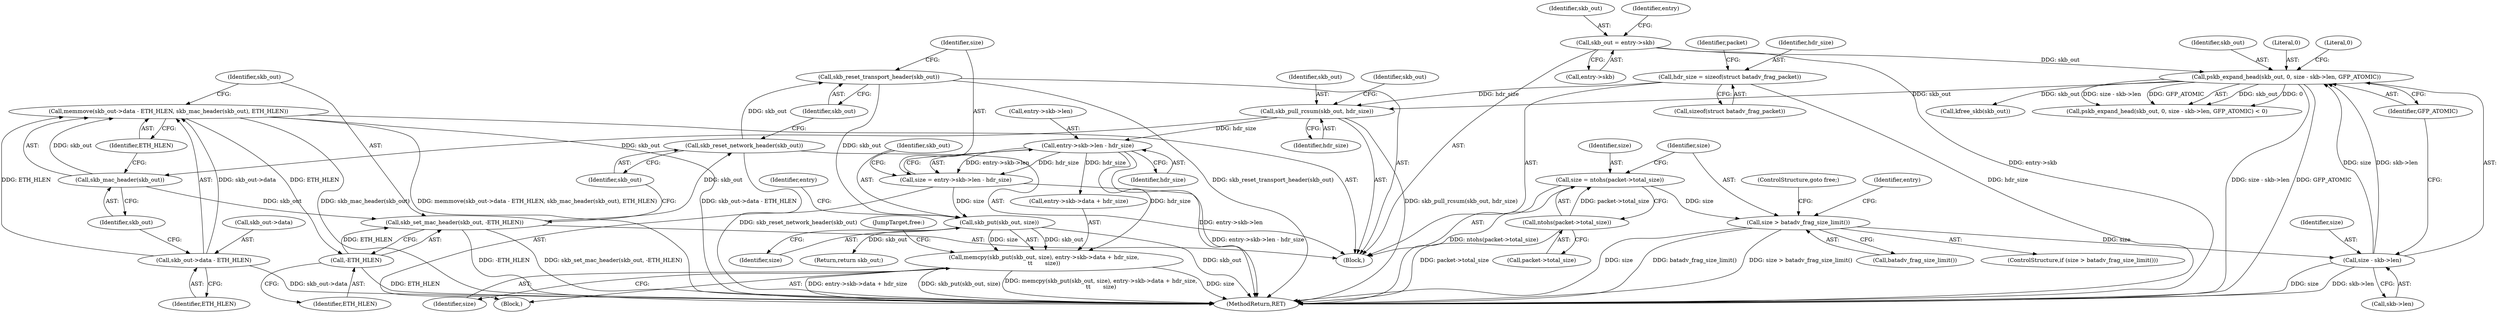digraph "1_linux_5b6698b0e4a37053de35cc24ee695b98a7eb712b@API" {
"1000201" [label="(Call,memcpy(skb_put(skb_out, size), entry->skb->data + hdr_size,\n\t\t       size))"];
"1000202" [label="(Call,skb_put(skb_out, size))"];
"1000189" [label="(Call,skb_reset_transport_header(skb_out))"];
"1000187" [label="(Call,skb_reset_network_header(skb_out))"];
"1000183" [label="(Call,skb_set_mac_header(skb_out, -ETH_HLEN))"];
"1000180" [label="(Call,skb_mac_header(skb_out))"];
"1000171" [label="(Call,skb_pull_rcsum(skb_out, hdr_size))"];
"1000154" [label="(Call,pskb_expand_head(skb_out, 0, size - skb->len, GFP_ATOMIC))"];
"1000145" [label="(Call,skb_out = entry->skb)"];
"1000157" [label="(Call,size - skb->len)"];
"1000136" [label="(Call,size > batadv_frag_size_limit())"];
"1000129" [label="(Call,size = ntohs(packet->total_size))"];
"1000131" [label="(Call,ntohs(packet->total_size))"];
"1000118" [label="(Call,hdr_size = sizeof(struct batadv_frag_packet))"];
"1000185" [label="(Call,-ETH_HLEN)"];
"1000174" [label="(Call,memmove(skb_out->data - ETH_HLEN, skb_mac_header(skb_out), ETH_HLEN))"];
"1000175" [label="(Call,skb_out->data - ETH_HLEN)"];
"1000192" [label="(Call,size = entry->skb->len - hdr_size)"];
"1000194" [label="(Call,entry->skb->len - hdr_size)"];
"1000205" [label="(Call,entry->skb->data + hdr_size)"];
"1000109" [label="(Block,)"];
"1000131" [label="(Call,ntohs(packet->total_size))"];
"1000203" [label="(Identifier,skb_out)"];
"1000182" [label="(Identifier,ETH_HLEN)"];
"1000174" [label="(Call,memmove(skb_out->data - ETH_HLEN, skb_mac_header(skb_out), ETH_HLEN))"];
"1000136" [label="(Call,size > batadv_frag_size_limit())"];
"1000200" [label="(Identifier,hdr_size)"];
"1000155" [label="(Identifier,skb_out)"];
"1000119" [label="(Identifier,hdr_size)"];
"1000216" [label="(Return,return skb_out;)"];
"1000195" [label="(Call,entry->skb->len)"];
"1000146" [label="(Identifier,skb_out)"];
"1000138" [label="(Call,batadv_frag_size_limit())"];
"1000181" [label="(Identifier,skb_out)"];
"1000204" [label="(Identifier,size)"];
"1000175" [label="(Call,skb_out->data - ETH_HLEN)"];
"1000139" [label="(ControlStructure,goto free;)"];
"1000173" [label="(Identifier,hdr_size)"];
"1000213" [label="(JumpTarget,free:)"];
"1000186" [label="(Identifier,ETH_HLEN)"];
"1000188" [label="(Identifier,skb_out)"];
"1000192" [label="(Call,size = entry->skb->len - hdr_size)"];
"1000177" [label="(Identifier,skb_out)"];
"1000201" [label="(Call,memcpy(skb_put(skb_out, size), entry->skb->data + hdr_size,\n\t\t       size))"];
"1000171" [label="(Call,skb_pull_rcsum(skb_out, hdr_size))"];
"1000180" [label="(Call,skb_mac_header(skb_out))"];
"1000129" [label="(Call,size = ntohs(packet->total_size))"];
"1000176" [label="(Call,skb_out->data)"];
"1000165" [label="(Call,kfree_skb(skb_out))"];
"1000137" [label="(Identifier,size)"];
"1000153" [label="(Call,pskb_expand_head(skb_out, 0, size - skb->len, GFP_ATOMIC) < 0)"];
"1000189" [label="(Call,skb_reset_transport_header(skb_out))"];
"1000118" [label="(Call,hdr_size = sizeof(struct batadv_frag_packet))"];
"1000212" [label="(Identifier,size)"];
"1000184" [label="(Identifier,skb_out)"];
"1000156" [label="(Literal,0)"];
"1000193" [label="(Identifier,size)"];
"1000143" [label="(Identifier,entry)"];
"1000157" [label="(Call,size - skb->len)"];
"1000130" [label="(Identifier,size)"];
"1000158" [label="(Identifier,size)"];
"1000172" [label="(Identifier,skb_out)"];
"1000132" [label="(Call,packet->total_size)"];
"1000202" [label="(Call,skb_put(skb_out, size))"];
"1000187" [label="(Call,skb_reset_network_header(skb_out))"];
"1000163" [label="(Literal,0)"];
"1000218" [label="(MethodReturn,RET)"];
"1000151" [label="(Identifier,entry)"];
"1000154" [label="(Call,pskb_expand_head(skb_out, 0, size - skb->len, GFP_ATOMIC))"];
"1000147" [label="(Call,entry->skb)"];
"1000159" [label="(Call,skb->len)"];
"1000162" [label="(Identifier,GFP_ATOMIC)"];
"1000208" [label="(Identifier,entry)"];
"1000185" [label="(Call,-ETH_HLEN)"];
"1000135" [label="(ControlStructure,if (size > batadv_frag_size_limit()))"];
"1000179" [label="(Identifier,ETH_HLEN)"];
"1000190" [label="(Identifier,skb_out)"];
"1000194" [label="(Call,entry->skb->len - hdr_size)"];
"1000120" [label="(Call,sizeof(struct batadv_frag_packet))"];
"1000191" [label="(Block,)"];
"1000123" [label="(Identifier,packet)"];
"1000183" [label="(Call,skb_set_mac_header(skb_out, -ETH_HLEN))"];
"1000145" [label="(Call,skb_out = entry->skb)"];
"1000201" -> "1000191"  [label="AST: "];
"1000201" -> "1000212"  [label="CFG: "];
"1000202" -> "1000201"  [label="AST: "];
"1000205" -> "1000201"  [label="AST: "];
"1000212" -> "1000201"  [label="AST: "];
"1000213" -> "1000201"  [label="CFG: "];
"1000201" -> "1000218"  [label="DDG: memcpy(skb_put(skb_out, size), entry->skb->data + hdr_size,\n\t\t       size)"];
"1000201" -> "1000218"  [label="DDG: size"];
"1000201" -> "1000218"  [label="DDG: entry->skb->data + hdr_size"];
"1000201" -> "1000218"  [label="DDG: skb_put(skb_out, size)"];
"1000202" -> "1000201"  [label="DDG: skb_out"];
"1000202" -> "1000201"  [label="DDG: size"];
"1000194" -> "1000201"  [label="DDG: hdr_size"];
"1000202" -> "1000204"  [label="CFG: "];
"1000203" -> "1000202"  [label="AST: "];
"1000204" -> "1000202"  [label="AST: "];
"1000208" -> "1000202"  [label="CFG: "];
"1000202" -> "1000218"  [label="DDG: skb_out"];
"1000189" -> "1000202"  [label="DDG: skb_out"];
"1000192" -> "1000202"  [label="DDG: size"];
"1000202" -> "1000216"  [label="DDG: skb_out"];
"1000189" -> "1000109"  [label="AST: "];
"1000189" -> "1000190"  [label="CFG: "];
"1000190" -> "1000189"  [label="AST: "];
"1000193" -> "1000189"  [label="CFG: "];
"1000189" -> "1000218"  [label="DDG: skb_reset_transport_header(skb_out)"];
"1000187" -> "1000189"  [label="DDG: skb_out"];
"1000187" -> "1000109"  [label="AST: "];
"1000187" -> "1000188"  [label="CFG: "];
"1000188" -> "1000187"  [label="AST: "];
"1000190" -> "1000187"  [label="CFG: "];
"1000187" -> "1000218"  [label="DDG: skb_reset_network_header(skb_out)"];
"1000183" -> "1000187"  [label="DDG: skb_out"];
"1000183" -> "1000109"  [label="AST: "];
"1000183" -> "1000185"  [label="CFG: "];
"1000184" -> "1000183"  [label="AST: "];
"1000185" -> "1000183"  [label="AST: "];
"1000188" -> "1000183"  [label="CFG: "];
"1000183" -> "1000218"  [label="DDG: -ETH_HLEN"];
"1000183" -> "1000218"  [label="DDG: skb_set_mac_header(skb_out, -ETH_HLEN)"];
"1000180" -> "1000183"  [label="DDG: skb_out"];
"1000185" -> "1000183"  [label="DDG: ETH_HLEN"];
"1000180" -> "1000174"  [label="AST: "];
"1000180" -> "1000181"  [label="CFG: "];
"1000181" -> "1000180"  [label="AST: "];
"1000182" -> "1000180"  [label="CFG: "];
"1000180" -> "1000174"  [label="DDG: skb_out"];
"1000171" -> "1000180"  [label="DDG: skb_out"];
"1000171" -> "1000109"  [label="AST: "];
"1000171" -> "1000173"  [label="CFG: "];
"1000172" -> "1000171"  [label="AST: "];
"1000173" -> "1000171"  [label="AST: "];
"1000177" -> "1000171"  [label="CFG: "];
"1000171" -> "1000218"  [label="DDG: skb_pull_rcsum(skb_out, hdr_size)"];
"1000154" -> "1000171"  [label="DDG: skb_out"];
"1000118" -> "1000171"  [label="DDG: hdr_size"];
"1000171" -> "1000194"  [label="DDG: hdr_size"];
"1000154" -> "1000153"  [label="AST: "];
"1000154" -> "1000162"  [label="CFG: "];
"1000155" -> "1000154"  [label="AST: "];
"1000156" -> "1000154"  [label="AST: "];
"1000157" -> "1000154"  [label="AST: "];
"1000162" -> "1000154"  [label="AST: "];
"1000163" -> "1000154"  [label="CFG: "];
"1000154" -> "1000218"  [label="DDG: size - skb->len"];
"1000154" -> "1000218"  [label="DDG: GFP_ATOMIC"];
"1000154" -> "1000153"  [label="DDG: skb_out"];
"1000154" -> "1000153"  [label="DDG: 0"];
"1000154" -> "1000153"  [label="DDG: size - skb->len"];
"1000154" -> "1000153"  [label="DDG: GFP_ATOMIC"];
"1000145" -> "1000154"  [label="DDG: skb_out"];
"1000157" -> "1000154"  [label="DDG: size"];
"1000157" -> "1000154"  [label="DDG: skb->len"];
"1000154" -> "1000165"  [label="DDG: skb_out"];
"1000145" -> "1000109"  [label="AST: "];
"1000145" -> "1000147"  [label="CFG: "];
"1000146" -> "1000145"  [label="AST: "];
"1000147" -> "1000145"  [label="AST: "];
"1000151" -> "1000145"  [label="CFG: "];
"1000145" -> "1000218"  [label="DDG: entry->skb"];
"1000157" -> "1000159"  [label="CFG: "];
"1000158" -> "1000157"  [label="AST: "];
"1000159" -> "1000157"  [label="AST: "];
"1000162" -> "1000157"  [label="CFG: "];
"1000157" -> "1000218"  [label="DDG: skb->len"];
"1000157" -> "1000218"  [label="DDG: size"];
"1000136" -> "1000157"  [label="DDG: size"];
"1000136" -> "1000135"  [label="AST: "];
"1000136" -> "1000138"  [label="CFG: "];
"1000137" -> "1000136"  [label="AST: "];
"1000138" -> "1000136"  [label="AST: "];
"1000139" -> "1000136"  [label="CFG: "];
"1000143" -> "1000136"  [label="CFG: "];
"1000136" -> "1000218"  [label="DDG: batadv_frag_size_limit()"];
"1000136" -> "1000218"  [label="DDG: size > batadv_frag_size_limit()"];
"1000136" -> "1000218"  [label="DDG: size"];
"1000129" -> "1000136"  [label="DDG: size"];
"1000129" -> "1000109"  [label="AST: "];
"1000129" -> "1000131"  [label="CFG: "];
"1000130" -> "1000129"  [label="AST: "];
"1000131" -> "1000129"  [label="AST: "];
"1000137" -> "1000129"  [label="CFG: "];
"1000129" -> "1000218"  [label="DDG: ntohs(packet->total_size)"];
"1000131" -> "1000129"  [label="DDG: packet->total_size"];
"1000131" -> "1000132"  [label="CFG: "];
"1000132" -> "1000131"  [label="AST: "];
"1000131" -> "1000218"  [label="DDG: packet->total_size"];
"1000118" -> "1000109"  [label="AST: "];
"1000118" -> "1000120"  [label="CFG: "];
"1000119" -> "1000118"  [label="AST: "];
"1000120" -> "1000118"  [label="AST: "];
"1000123" -> "1000118"  [label="CFG: "];
"1000118" -> "1000218"  [label="DDG: hdr_size"];
"1000185" -> "1000186"  [label="CFG: "];
"1000186" -> "1000185"  [label="AST: "];
"1000185" -> "1000218"  [label="DDG: ETH_HLEN"];
"1000174" -> "1000185"  [label="DDG: ETH_HLEN"];
"1000174" -> "1000109"  [label="AST: "];
"1000174" -> "1000182"  [label="CFG: "];
"1000175" -> "1000174"  [label="AST: "];
"1000182" -> "1000174"  [label="AST: "];
"1000184" -> "1000174"  [label="CFG: "];
"1000174" -> "1000218"  [label="DDG: skb_mac_header(skb_out)"];
"1000174" -> "1000218"  [label="DDG: memmove(skb_out->data - ETH_HLEN, skb_mac_header(skb_out), ETH_HLEN)"];
"1000174" -> "1000218"  [label="DDG: skb_out->data - ETH_HLEN"];
"1000175" -> "1000174"  [label="DDG: skb_out->data"];
"1000175" -> "1000174"  [label="DDG: ETH_HLEN"];
"1000175" -> "1000179"  [label="CFG: "];
"1000176" -> "1000175"  [label="AST: "];
"1000179" -> "1000175"  [label="AST: "];
"1000181" -> "1000175"  [label="CFG: "];
"1000175" -> "1000218"  [label="DDG: skb_out->data"];
"1000192" -> "1000191"  [label="AST: "];
"1000192" -> "1000194"  [label="CFG: "];
"1000193" -> "1000192"  [label="AST: "];
"1000194" -> "1000192"  [label="AST: "];
"1000203" -> "1000192"  [label="CFG: "];
"1000192" -> "1000218"  [label="DDG: entry->skb->len - hdr_size"];
"1000194" -> "1000192"  [label="DDG: entry->skb->len"];
"1000194" -> "1000192"  [label="DDG: hdr_size"];
"1000194" -> "1000200"  [label="CFG: "];
"1000195" -> "1000194"  [label="AST: "];
"1000200" -> "1000194"  [label="AST: "];
"1000194" -> "1000218"  [label="DDG: entry->skb->len"];
"1000194" -> "1000205"  [label="DDG: hdr_size"];
}
